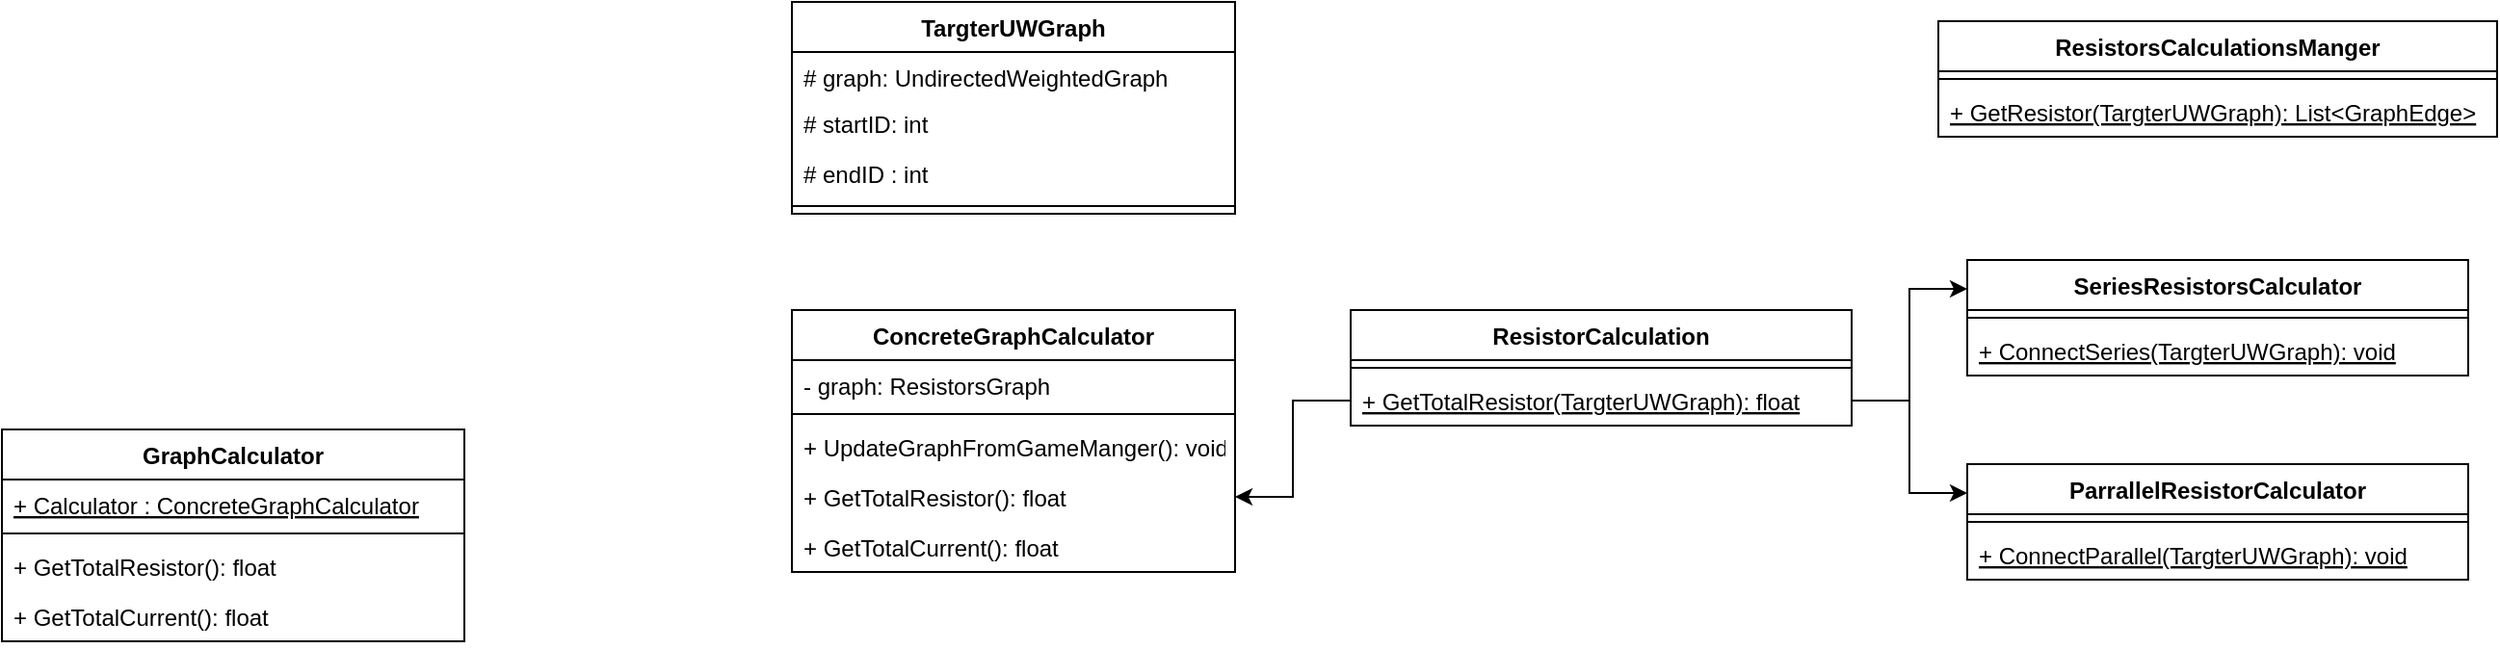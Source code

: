 <mxfile version="20.8.16" type="device"><diagram name="Page-1" id="9f46799a-70d6-7492-0946-bef42562c5a5"><mxGraphModel dx="810" dy="1319" grid="1" gridSize="10" guides="1" tooltips="1" connect="1" arrows="1" fold="1" page="1" pageScale="1" pageWidth="1100" pageHeight="850" background="none" math="0" shadow="0"><root><mxCell id="0"/><mxCell id="1" parent="0"/><mxCell id="gKuHmAOC8y-godmfHtFV-5" value="ConcreteGraphCalculator" style="swimlane;fontStyle=1;align=center;verticalAlign=top;childLayout=stackLayout;horizontal=1;startSize=26;horizontalStack=0;resizeParent=1;resizeParentMax=0;resizeLast=0;collapsible=1;marginBottom=0;" vertex="1" parent="1"><mxGeometry x="480" y="140" width="230" height="136" as="geometry"/></mxCell><mxCell id="gKuHmAOC8y-godmfHtFV-6" value="- graph: ResistorsGraph" style="text;strokeColor=none;fillColor=none;align=left;verticalAlign=top;spacingLeft=4;spacingRight=4;overflow=hidden;rotatable=0;points=[[0,0.5],[1,0.5]];portConstraint=eastwest;" vertex="1" parent="gKuHmAOC8y-godmfHtFV-5"><mxGeometry y="26" width="230" height="24" as="geometry"/></mxCell><mxCell id="gKuHmAOC8y-godmfHtFV-7" value="" style="line;strokeWidth=1;fillColor=none;align=left;verticalAlign=middle;spacingTop=-1;spacingLeft=3;spacingRight=3;rotatable=0;labelPosition=right;points=[];portConstraint=eastwest;strokeColor=inherit;" vertex="1" parent="gKuHmAOC8y-godmfHtFV-5"><mxGeometry y="50" width="230" height="8" as="geometry"/></mxCell><mxCell id="gKuHmAOC8y-godmfHtFV-8" value="+ UpdateGraphFromGameManger(): void" style="text;strokeColor=none;fillColor=none;align=left;verticalAlign=top;spacingLeft=4;spacingRight=4;overflow=hidden;rotatable=0;points=[[0,0.5],[1,0.5]];portConstraint=eastwest;" vertex="1" parent="gKuHmAOC8y-godmfHtFV-5"><mxGeometry y="58" width="230" height="26" as="geometry"/></mxCell><mxCell id="gKuHmAOC8y-godmfHtFV-16" value="+ GetTotalResistor(): float" style="text;strokeColor=none;fillColor=none;align=left;verticalAlign=top;spacingLeft=4;spacingRight=4;overflow=hidden;rotatable=0;points=[[0,0.5],[1,0.5]];portConstraint=eastwest;" vertex="1" parent="gKuHmAOC8y-godmfHtFV-5"><mxGeometry y="84" width="230" height="26" as="geometry"/></mxCell><mxCell id="gKuHmAOC8y-godmfHtFV-17" value="+ GetTotalCurrent(): float" style="text;strokeColor=none;fillColor=none;align=left;verticalAlign=top;spacingLeft=4;spacingRight=4;overflow=hidden;rotatable=0;points=[[0,0.5],[1,0.5]];portConstraint=eastwest;" vertex="1" parent="gKuHmAOC8y-godmfHtFV-5"><mxGeometry y="110" width="230" height="26" as="geometry"/></mxCell><mxCell id="gKuHmAOC8y-godmfHtFV-18" value="GraphCalculator" style="swimlane;fontStyle=1;align=center;verticalAlign=top;childLayout=stackLayout;horizontal=1;startSize=26;horizontalStack=0;resizeParent=1;resizeParentMax=0;resizeLast=0;collapsible=1;marginBottom=0;" vertex="1" parent="1"><mxGeometry x="70" y="202" width="240" height="110" as="geometry"/></mxCell><mxCell id="gKuHmAOC8y-godmfHtFV-19" value="+ Calculator : ConcreteGraphCalculator" style="text;strokeColor=none;fillColor=none;align=left;verticalAlign=top;spacingLeft=4;spacingRight=4;overflow=hidden;rotatable=0;points=[[0,0.5],[1,0.5]];portConstraint=eastwest;fontStyle=4" vertex="1" parent="gKuHmAOC8y-godmfHtFV-18"><mxGeometry y="26" width="240" height="24" as="geometry"/></mxCell><mxCell id="gKuHmAOC8y-godmfHtFV-22" value="" style="line;strokeWidth=1;fillColor=none;align=left;verticalAlign=middle;spacingTop=-1;spacingLeft=3;spacingRight=3;rotatable=0;labelPosition=right;points=[];portConstraint=eastwest;strokeColor=inherit;" vertex="1" parent="gKuHmAOC8y-godmfHtFV-18"><mxGeometry y="50" width="240" height="8" as="geometry"/></mxCell><mxCell id="gKuHmAOC8y-godmfHtFV-25" value="+ GetTotalResistor(): float" style="text;strokeColor=none;fillColor=none;align=left;verticalAlign=top;spacingLeft=4;spacingRight=4;overflow=hidden;rotatable=0;points=[[0,0.5],[1,0.5]];portConstraint=eastwest;" vertex="1" parent="gKuHmAOC8y-godmfHtFV-18"><mxGeometry y="58" width="240" height="26" as="geometry"/></mxCell><mxCell id="gKuHmAOC8y-godmfHtFV-26" value="+ GetTotalCurrent(): float" style="text;strokeColor=none;fillColor=none;align=left;verticalAlign=top;spacingLeft=4;spacingRight=4;overflow=hidden;rotatable=0;points=[[0,0.5],[1,0.5]];portConstraint=eastwest;" vertex="1" parent="gKuHmAOC8y-godmfHtFV-18"><mxGeometry y="84" width="240" height="26" as="geometry"/></mxCell><mxCell id="gKuHmAOC8y-godmfHtFV-27" value="ResistorCalculation" style="swimlane;fontStyle=1;align=center;verticalAlign=top;childLayout=stackLayout;horizontal=1;startSize=26;horizontalStack=0;resizeParent=1;resizeParentMax=0;resizeLast=0;collapsible=1;marginBottom=0;" vertex="1" parent="1"><mxGeometry x="770" y="140" width="260" height="60" as="geometry"/></mxCell><mxCell id="gKuHmAOC8y-godmfHtFV-31" value="" style="line;strokeWidth=1;fillColor=none;align=left;verticalAlign=middle;spacingTop=-1;spacingLeft=3;spacingRight=3;rotatable=0;labelPosition=right;points=[];portConstraint=eastwest;strokeColor=inherit;" vertex="1" parent="gKuHmAOC8y-godmfHtFV-27"><mxGeometry y="26" width="260" height="8" as="geometry"/></mxCell><mxCell id="gKuHmAOC8y-godmfHtFV-32" value="+ GetTotalResistor(TargterUWGraph): float" style="text;strokeColor=none;fillColor=none;align=left;verticalAlign=top;spacingLeft=4;spacingRight=4;overflow=hidden;rotatable=0;points=[[0,0.5],[1,0.5]];portConstraint=eastwest;fontStyle=4" vertex="1" parent="gKuHmAOC8y-godmfHtFV-27"><mxGeometry y="34" width="260" height="26" as="geometry"/></mxCell><mxCell id="gKuHmAOC8y-godmfHtFV-36" value="TargterUWGraph" style="swimlane;fontStyle=1;align=center;verticalAlign=top;childLayout=stackLayout;horizontal=1;startSize=26;horizontalStack=0;resizeParent=1;resizeParentMax=0;resizeLast=0;collapsible=1;marginBottom=0;" vertex="1" parent="1"><mxGeometry x="480" y="-20" width="230" height="110" as="geometry"/></mxCell><mxCell id="gKuHmAOC8y-godmfHtFV-37" value="# graph: UndirectedWeightedGraph" style="text;strokeColor=none;fillColor=none;align=left;verticalAlign=top;spacingLeft=4;spacingRight=4;overflow=hidden;rotatable=0;points=[[0,0.5],[1,0.5]];portConstraint=eastwest;" vertex="1" parent="gKuHmAOC8y-godmfHtFV-36"><mxGeometry y="26" width="230" height="24" as="geometry"/></mxCell><mxCell id="gKuHmAOC8y-godmfHtFV-38" value="# startID: int" style="text;strokeColor=none;fillColor=none;align=left;verticalAlign=top;spacingLeft=4;spacingRight=4;overflow=hidden;rotatable=0;points=[[0,0.5],[1,0.5]];portConstraint=eastwest;" vertex="1" parent="gKuHmAOC8y-godmfHtFV-36"><mxGeometry y="50" width="230" height="26" as="geometry"/></mxCell><mxCell id="gKuHmAOC8y-godmfHtFV-39" value="# endID : int" style="text;strokeColor=none;fillColor=none;align=left;verticalAlign=top;spacingLeft=4;spacingRight=4;overflow=hidden;rotatable=0;points=[[0,0.5],[1,0.5]];portConstraint=eastwest;" vertex="1" parent="gKuHmAOC8y-godmfHtFV-36"><mxGeometry y="76" width="230" height="26" as="geometry"/></mxCell><mxCell id="gKuHmAOC8y-godmfHtFV-40" value="" style="line;strokeWidth=1;fillColor=none;align=left;verticalAlign=middle;spacingTop=-1;spacingLeft=3;spacingRight=3;rotatable=0;labelPosition=right;points=[];portConstraint=eastwest;strokeColor=inherit;" vertex="1" parent="gKuHmAOC8y-godmfHtFV-36"><mxGeometry y="102" width="230" height="8" as="geometry"/></mxCell><mxCell id="gKuHmAOC8y-godmfHtFV-47" value="SeriesResistorsCalculator" style="swimlane;fontStyle=1;align=center;verticalAlign=top;childLayout=stackLayout;horizontal=1;startSize=26;horizontalStack=0;resizeParent=1;resizeParentMax=0;resizeLast=0;collapsible=1;marginBottom=0;" vertex="1" parent="1"><mxGeometry x="1090" y="114" width="260" height="60" as="geometry"/></mxCell><mxCell id="gKuHmAOC8y-godmfHtFV-48" value="" style="line;strokeWidth=1;fillColor=none;align=left;verticalAlign=middle;spacingTop=-1;spacingLeft=3;spacingRight=3;rotatable=0;labelPosition=right;points=[];portConstraint=eastwest;strokeColor=inherit;" vertex="1" parent="gKuHmAOC8y-godmfHtFV-47"><mxGeometry y="26" width="260" height="8" as="geometry"/></mxCell><mxCell id="gKuHmAOC8y-godmfHtFV-49" value="+ ConnectSeries(TargterUWGraph): void" style="text;strokeColor=none;fillColor=none;align=left;verticalAlign=top;spacingLeft=4;spacingRight=4;overflow=hidden;rotatable=0;points=[[0,0.5],[1,0.5]];portConstraint=eastwest;fontStyle=4" vertex="1" parent="gKuHmAOC8y-godmfHtFV-47"><mxGeometry y="34" width="260" height="26" as="geometry"/></mxCell><mxCell id="gKuHmAOC8y-godmfHtFV-50" value="ParrallelResistorCalculator" style="swimlane;fontStyle=1;align=center;verticalAlign=top;childLayout=stackLayout;horizontal=1;startSize=26;horizontalStack=0;resizeParent=1;resizeParentMax=0;resizeLast=0;collapsible=1;marginBottom=0;" vertex="1" parent="1"><mxGeometry x="1090" y="220" width="260" height="60" as="geometry"/></mxCell><mxCell id="gKuHmAOC8y-godmfHtFV-51" value="" style="line;strokeWidth=1;fillColor=none;align=left;verticalAlign=middle;spacingTop=-1;spacingLeft=3;spacingRight=3;rotatable=0;labelPosition=right;points=[];portConstraint=eastwest;strokeColor=inherit;" vertex="1" parent="gKuHmAOC8y-godmfHtFV-50"><mxGeometry y="26" width="260" height="8" as="geometry"/></mxCell><mxCell id="gKuHmAOC8y-godmfHtFV-52" value="+ ConnectParallel(TargterUWGraph): void" style="text;strokeColor=none;fillColor=none;align=left;verticalAlign=top;spacingLeft=4;spacingRight=4;overflow=hidden;rotatable=0;points=[[0,0.5],[1,0.5]];portConstraint=eastwest;fontStyle=4" vertex="1" parent="gKuHmAOC8y-godmfHtFV-50"><mxGeometry y="34" width="260" height="26" as="geometry"/></mxCell><mxCell id="gKuHmAOC8y-godmfHtFV-53" style="edgeStyle=orthogonalEdgeStyle;rounded=0;orthogonalLoop=1;jettySize=auto;html=1;entryX=0;entryY=0.25;entryDx=0;entryDy=0;" edge="1" parent="1" source="gKuHmAOC8y-godmfHtFV-32" target="gKuHmAOC8y-godmfHtFV-47"><mxGeometry relative="1" as="geometry"/></mxCell><mxCell id="gKuHmAOC8y-godmfHtFV-54" style="edgeStyle=orthogonalEdgeStyle;rounded=0;orthogonalLoop=1;jettySize=auto;html=1;exitX=1;exitY=0.5;exitDx=0;exitDy=0;entryX=0;entryY=0.25;entryDx=0;entryDy=0;" edge="1" parent="1" source="gKuHmAOC8y-godmfHtFV-32" target="gKuHmAOC8y-godmfHtFV-50"><mxGeometry relative="1" as="geometry"/></mxCell><mxCell id="gKuHmAOC8y-godmfHtFV-55" style="edgeStyle=orthogonalEdgeStyle;rounded=0;orthogonalLoop=1;jettySize=auto;html=1;exitX=0;exitY=0.5;exitDx=0;exitDy=0;entryX=1;entryY=0.5;entryDx=0;entryDy=0;" edge="1" parent="1" source="gKuHmAOC8y-godmfHtFV-32" target="gKuHmAOC8y-godmfHtFV-16"><mxGeometry relative="1" as="geometry"/></mxCell><mxCell id="gKuHmAOC8y-godmfHtFV-57" value="ResistorsCalculationsManger" style="swimlane;fontStyle=1;align=center;verticalAlign=top;childLayout=stackLayout;horizontal=1;startSize=26;horizontalStack=0;resizeParent=1;resizeParentMax=0;resizeLast=0;collapsible=1;marginBottom=0;" vertex="1" parent="1"><mxGeometry x="1075" y="-10" width="290" height="60" as="geometry"/></mxCell><mxCell id="gKuHmAOC8y-godmfHtFV-58" value="" style="line;strokeWidth=1;fillColor=none;align=left;verticalAlign=middle;spacingTop=-1;spacingLeft=3;spacingRight=3;rotatable=0;labelPosition=right;points=[];portConstraint=eastwest;strokeColor=inherit;" vertex="1" parent="gKuHmAOC8y-godmfHtFV-57"><mxGeometry y="26" width="290" height="8" as="geometry"/></mxCell><mxCell id="gKuHmAOC8y-godmfHtFV-59" value="+ GetResistor(TargterUWGraph): List&lt;GraphEdge&gt;" style="text;strokeColor=none;fillColor=none;align=left;verticalAlign=top;spacingLeft=4;spacingRight=4;overflow=hidden;rotatable=0;points=[[0,0.5],[1,0.5]];portConstraint=eastwest;fontStyle=4" vertex="1" parent="gKuHmAOC8y-godmfHtFV-57"><mxGeometry y="34" width="290" height="26" as="geometry"/></mxCell></root></mxGraphModel></diagram></mxfile>